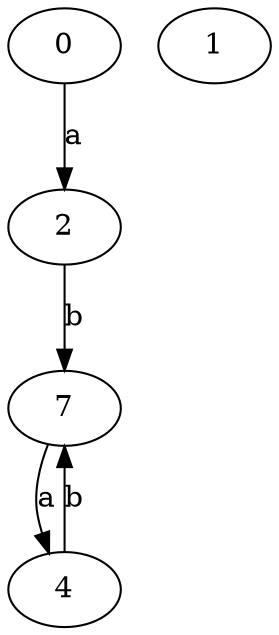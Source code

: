 strict digraph  {
2;
0;
4;
1;
7;
2 -> 7  [label=b];
0 -> 2  [label=a];
4 -> 7  [label=b];
7 -> 4  [label=a];
}
